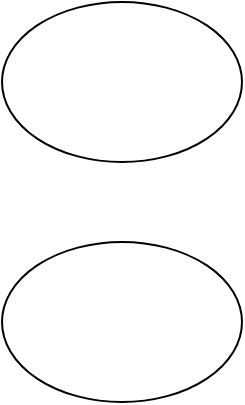 <mxfile version="24.2.5" type="device">
  <diagram name="Page-1" id="TP7quZP6ADXMAQoMUB6F">
    <mxGraphModel dx="2074" dy="1357" grid="1" gridSize="10" guides="1" tooltips="1" connect="1" arrows="1" fold="1" page="1" pageScale="1" pageWidth="850" pageHeight="1100" math="0" shadow="0">
      <root>
        <mxCell id="0" />
        <mxCell id="1" parent="0" />
        <UserObject label="" link="https://menckend.github.io/alpha" tags="targets" id="9lXPEuKndD_ymQvPXGdh-1">
          <mxCell style="ellipse;whiteSpace=wrap;html=1;" parent="1" vertex="1">
            <mxGeometry x="360" y="650" width="120" height="80" as="geometry" />
          </mxCell>
        </UserObject>
        <UserObject label="" link="data:action/json,{&quot;title&quot;:&quot;toggler&quot;,&quot;actions&quot;:[{&quot;toggle&quot;:{&quot;tags&quot;:[&quot;targets&quot;]}}]}" id="9lXPEuKndD_ymQvPXGdh-2">
          <mxCell style="ellipse;whiteSpace=wrap;html=1;" parent="1" vertex="1">
            <mxGeometry x="360" y="770" width="120" height="80" as="geometry" />
          </mxCell>
        </UserObject>
      </root>
    </mxGraphModel>
  </diagram>
</mxfile>
